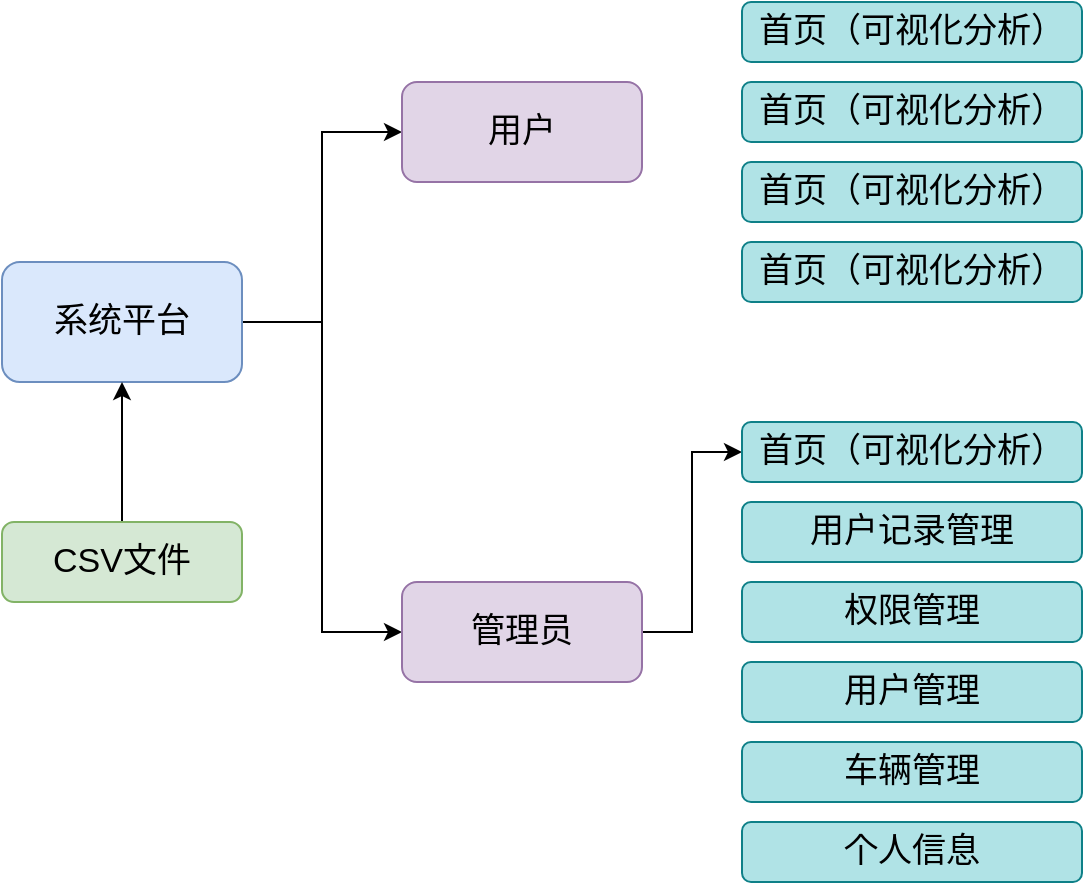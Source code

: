 <mxfile version="24.7.15">
  <diagram name="第 1 页" id="y41JsbuB6MFeitPKXDg3">
    <mxGraphModel dx="984" dy="577" grid="1" gridSize="10" guides="1" tooltips="1" connect="1" arrows="1" fold="1" page="1" pageScale="1" pageWidth="827" pageHeight="1169" math="0" shadow="0">
      <root>
        <mxCell id="0" />
        <mxCell id="1" parent="0" />
        <mxCell id="Oml2CRXNZt8NFHJ0AKYk-7" style="edgeStyle=orthogonalEdgeStyle;rounded=0;orthogonalLoop=1;jettySize=auto;html=1;exitX=1;exitY=0.5;exitDx=0;exitDy=0;entryX=0;entryY=0.5;entryDx=0;entryDy=0;" edge="1" parent="1" source="Oml2CRXNZt8NFHJ0AKYk-1" target="Oml2CRXNZt8NFHJ0AKYk-3">
          <mxGeometry relative="1" as="geometry" />
        </mxCell>
        <mxCell id="Oml2CRXNZt8NFHJ0AKYk-8" style="edgeStyle=orthogonalEdgeStyle;rounded=0;orthogonalLoop=1;jettySize=auto;html=1;exitX=1;exitY=0.5;exitDx=0;exitDy=0;entryX=0;entryY=0.5;entryDx=0;entryDy=0;" edge="1" parent="1" source="Oml2CRXNZt8NFHJ0AKYk-1" target="Oml2CRXNZt8NFHJ0AKYk-5">
          <mxGeometry relative="1" as="geometry" />
        </mxCell>
        <mxCell id="Oml2CRXNZt8NFHJ0AKYk-1" value="系统平台" style="rounded=1;whiteSpace=wrap;html=1;fillColor=#dae8fc;strokeColor=#6c8ebf;fontSize=17;" vertex="1" parent="1">
          <mxGeometry x="90" y="190" width="120" height="60" as="geometry" />
        </mxCell>
        <mxCell id="Oml2CRXNZt8NFHJ0AKYk-6" style="edgeStyle=orthogonalEdgeStyle;rounded=0;orthogonalLoop=1;jettySize=auto;html=1;exitX=0.5;exitY=0;exitDx=0;exitDy=0;entryX=0.5;entryY=1;entryDx=0;entryDy=0;" edge="1" parent="1" source="Oml2CRXNZt8NFHJ0AKYk-2" target="Oml2CRXNZt8NFHJ0AKYk-1">
          <mxGeometry relative="1" as="geometry" />
        </mxCell>
        <mxCell id="Oml2CRXNZt8NFHJ0AKYk-2" value="CSV文件" style="rounded=1;whiteSpace=wrap;html=1;fillColor=#d5e8d4;strokeColor=#82b366;fontSize=17;" vertex="1" parent="1">
          <mxGeometry x="90" y="320" width="120" height="40" as="geometry" />
        </mxCell>
        <mxCell id="Oml2CRXNZt8NFHJ0AKYk-3" value="用户" style="rounded=1;whiteSpace=wrap;html=1;fillColor=#e1d5e7;strokeColor=#9673a6;fontSize=17;" vertex="1" parent="1">
          <mxGeometry x="290" y="100" width="120" height="50" as="geometry" />
        </mxCell>
        <mxCell id="Oml2CRXNZt8NFHJ0AKYk-19" style="edgeStyle=orthogonalEdgeStyle;rounded=0;orthogonalLoop=1;jettySize=auto;html=1;exitX=1;exitY=0.5;exitDx=0;exitDy=0;entryX=0;entryY=0.5;entryDx=0;entryDy=0;" edge="1" parent="1" source="Oml2CRXNZt8NFHJ0AKYk-5" target="Oml2CRXNZt8NFHJ0AKYk-10">
          <mxGeometry relative="1" as="geometry" />
        </mxCell>
        <mxCell id="Oml2CRXNZt8NFHJ0AKYk-5" value="管理员" style="rounded=1;whiteSpace=wrap;html=1;fillColor=#e1d5e7;strokeColor=#9673a6;fontSize=17;" vertex="1" parent="1">
          <mxGeometry x="290" y="350" width="120" height="50" as="geometry" />
        </mxCell>
        <mxCell id="Oml2CRXNZt8NFHJ0AKYk-9" value="首页（可视化分析）" style="rounded=1;whiteSpace=wrap;html=1;fillColor=#b0e3e6;strokeColor=#0e8088;fontSize=17;" vertex="1" parent="1">
          <mxGeometry x="460" y="60" width="170" height="30" as="geometry" />
        </mxCell>
        <mxCell id="Oml2CRXNZt8NFHJ0AKYk-10" value="首页（可视化分析）" style="rounded=1;whiteSpace=wrap;html=1;fillColor=#b0e3e6;strokeColor=#0e8088;fontSize=17;" vertex="1" parent="1">
          <mxGeometry x="460" y="270" width="170" height="30" as="geometry" />
        </mxCell>
        <mxCell id="Oml2CRXNZt8NFHJ0AKYk-11" value="用户记录管理" style="rounded=1;whiteSpace=wrap;html=1;fillColor=#b0e3e6;strokeColor=#0e8088;fontSize=17;" vertex="1" parent="1">
          <mxGeometry x="460" y="310" width="170" height="30" as="geometry" />
        </mxCell>
        <mxCell id="Oml2CRXNZt8NFHJ0AKYk-12" value="权限管理" style="rounded=1;whiteSpace=wrap;html=1;fillColor=#b0e3e6;strokeColor=#0e8088;fontSize=17;" vertex="1" parent="1">
          <mxGeometry x="460" y="350" width="170" height="30" as="geometry" />
        </mxCell>
        <mxCell id="Oml2CRXNZt8NFHJ0AKYk-13" value="用户管理" style="rounded=1;whiteSpace=wrap;html=1;fillColor=#b0e3e6;strokeColor=#0e8088;fontSize=17;" vertex="1" parent="1">
          <mxGeometry x="460" y="390" width="170" height="30" as="geometry" />
        </mxCell>
        <mxCell id="Oml2CRXNZt8NFHJ0AKYk-14" value="车辆管理" style="rounded=1;whiteSpace=wrap;html=1;fillColor=#b0e3e6;strokeColor=#0e8088;fontSize=17;" vertex="1" parent="1">
          <mxGeometry x="460" y="430" width="170" height="30" as="geometry" />
        </mxCell>
        <mxCell id="Oml2CRXNZt8NFHJ0AKYk-15" value="个人信息" style="rounded=1;whiteSpace=wrap;html=1;fillColor=#b0e3e6;strokeColor=#0e8088;fontSize=17;" vertex="1" parent="1">
          <mxGeometry x="460" y="470" width="170" height="30" as="geometry" />
        </mxCell>
        <mxCell id="Oml2CRXNZt8NFHJ0AKYk-16" value="首页（可视化分析）" style="rounded=1;whiteSpace=wrap;html=1;fillColor=#b0e3e6;strokeColor=#0e8088;fontSize=17;" vertex="1" parent="1">
          <mxGeometry x="460" y="100" width="170" height="30" as="geometry" />
        </mxCell>
        <mxCell id="Oml2CRXNZt8NFHJ0AKYk-17" value="首页（可视化分析）" style="rounded=1;whiteSpace=wrap;html=1;fillColor=#b0e3e6;strokeColor=#0e8088;fontSize=17;" vertex="1" parent="1">
          <mxGeometry x="460" y="140" width="170" height="30" as="geometry" />
        </mxCell>
        <mxCell id="Oml2CRXNZt8NFHJ0AKYk-18" value="首页（可视化分析）" style="rounded=1;whiteSpace=wrap;html=1;fillColor=#b0e3e6;strokeColor=#0e8088;fontSize=17;" vertex="1" parent="1">
          <mxGeometry x="460" y="180" width="170" height="30" as="geometry" />
        </mxCell>
      </root>
    </mxGraphModel>
  </diagram>
</mxfile>
